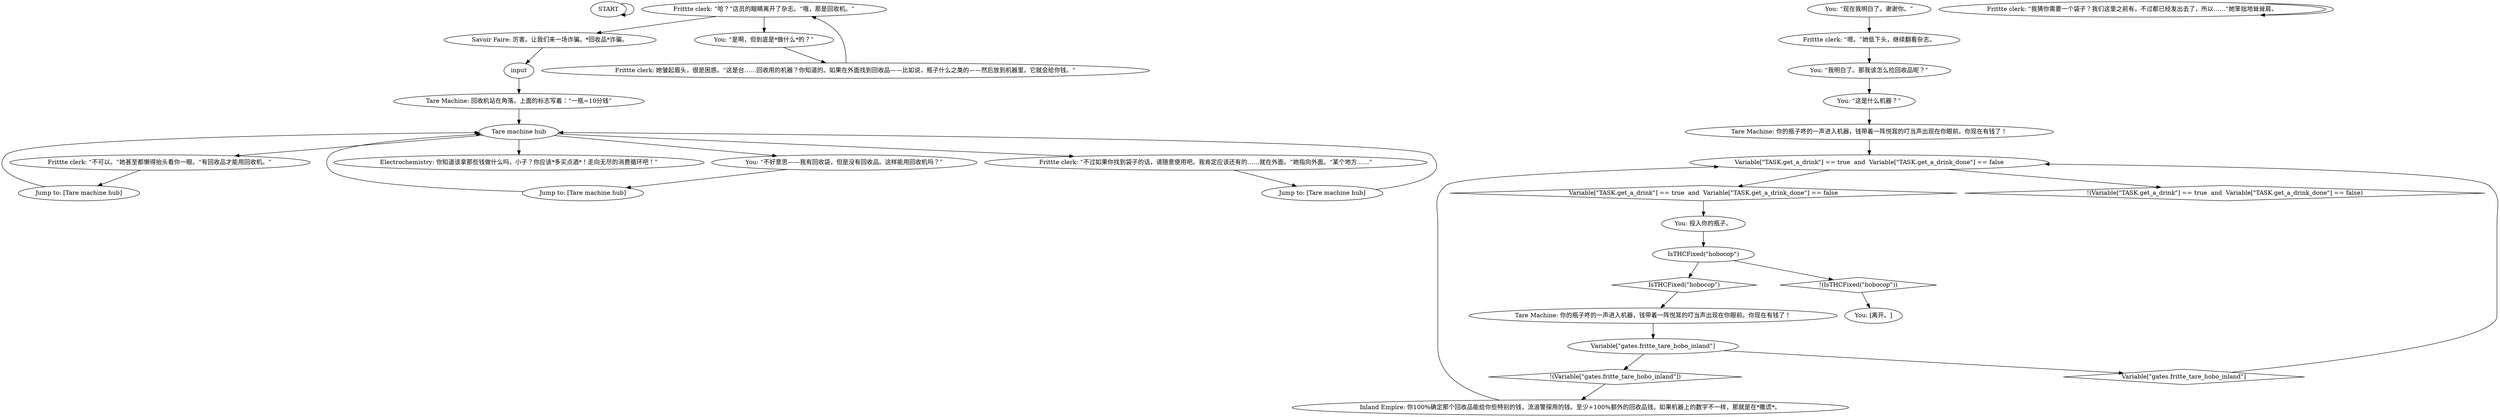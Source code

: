 # FRITTE / TARE MACHINE
# Right next to the glass-doored fridge.
# ==================================================
digraph G {
	  0 [label="START"];
	  1 [label="input"];
	  2 [label="You: “我明白了。那我该怎么捡回收品呢？”"];
	  3 [label="Jump to: [Tare machine hub]"];
	  4 [label="Frittte clerk: “不可以。”她甚至都懒得抬头看你一眼。“有回收品才能用回收机。”"];
	  5 [label="You: 投入你的瓶子。"];
	  6 [label="Electrochemistry: 你知道该拿那些钱做什么吗，小子？你应该*多买点酒*！走向无尽的消费循环吧！”"];
	  7 [label="You: “这是什么机器？”"];
	  8 [label="Frittte clerk: “我猜你需要一个袋子？我们这里之前有，不过都已经发出去了，所以……”她笨拙地耸耸肩。"];
	  9 [label="Frittte clerk: “不过如果你找到袋子的话，请随意使用吧。我肯定应该还有的……就在外面。”她指向外面。“某个地方……”"];
	  10 [label="You: [离开。]"];
	  11 [label="Tare Machine: 你的瓶子咚的一声进入机器，钱带着一阵悦耳的叮当声出现在你眼前。你现在有钱了！"];
	  12 [label="Frittte clerk: “哈？”店员的眼睛离开了杂志。“哦，那是回收机。”"];
	  13 [label="Savoir Faire: 厉害。让我们来一场诈骗。*回收品*诈骗。"];
	  14 [label="You: “现在我明白了。谢谢你。”"];
	  15 [label="Tare Machine: 你的瓶子咚的一声进入机器，钱带着一阵悦耳的叮当声出现在你眼前。你现在有钱了！"];
	  16 [label="Frittte clerk: 她皱起眉头，很是困惑。“这是台……回收用的机器？你知道的。如果在外面找到回收品——比如说，瓶子什么之类的——然后放到机器里。它就会给你钱。”"];
	  17 [label="You: “是啊，但到底是*做什么*的？”"];
	  18 [label="Jump to: [Tare machine hub]"];
	  19 [label="Tare machine hub"];
	  20 [label="Inland Empire: 你100%确定那个回收品能给你些特别的钱，流浪警探用的钱。至少+100%额外的回收品钱。如果机器上的数字不一样，那就是在*撒谎*。"];
	  21 [label="Frittte clerk: “嗯。”她低下头，继续翻看杂志。"];
	  22 [label="Tare Machine: 回收机站在角落。上面的标志写着：“一瓶=10分钱”"];
	  23 [label="Variable[\"TASK.get_a_drink\"] == true  and  Variable[\"TASK.get_a_drink_done\"] == false"];
	  24 [label="Variable[\"TASK.get_a_drink\"] == true  and  Variable[\"TASK.get_a_drink_done\"] == false", shape=diamond];
	  25 [label="!(Variable[\"TASK.get_a_drink\"] == true  and  Variable[\"TASK.get_a_drink_done\"] == false)", shape=diamond];
	  26 [label="Jump to: [Tare machine hub]"];
	  27 [label="You: “不好意思——我有回收袋，但是没有回收品。这样能用回收机吗？”"];
	  28 [label="Variable[\"gates.fritte_tare_hobo_inland\"]"];
	  29 [label="Variable[\"gates.fritte_tare_hobo_inland\"]", shape=diamond];
	  30 [label="!(Variable[\"gates.fritte_tare_hobo_inland\"])", shape=diamond];
	  31 [label="IsTHCFixed(\"hobocop\")"];
	  32 [label="IsTHCFixed(\"hobocop\")", shape=diamond];
	  33 [label="!(IsTHCFixed(\"hobocop\"))", shape=diamond];
	  0 -> 0
	  1 -> 22
	  2 -> 7
	  3 -> 19
	  4 -> 18
	  5 -> 31
	  7 -> 11
	  8 -> 8
	  9 -> 26
	  11 -> 23
	  12 -> 17
	  12 -> 13
	  13 -> 1
	  14 -> 21
	  15 -> 28
	  16 -> 12
	  17 -> 16
	  18 -> 19
	  19 -> 9
	  19 -> 27
	  19 -> 4
	  19 -> 6
	  20 -> 23
	  21 -> 2
	  22 -> 19
	  23 -> 24
	  23 -> 25
	  24 -> 5
	  26 -> 19
	  27 -> 3
	  28 -> 29
	  28 -> 30
	  29 -> 23
	  30 -> 20
	  31 -> 32
	  31 -> 33
	  32 -> 15
	  33 -> 10
}

